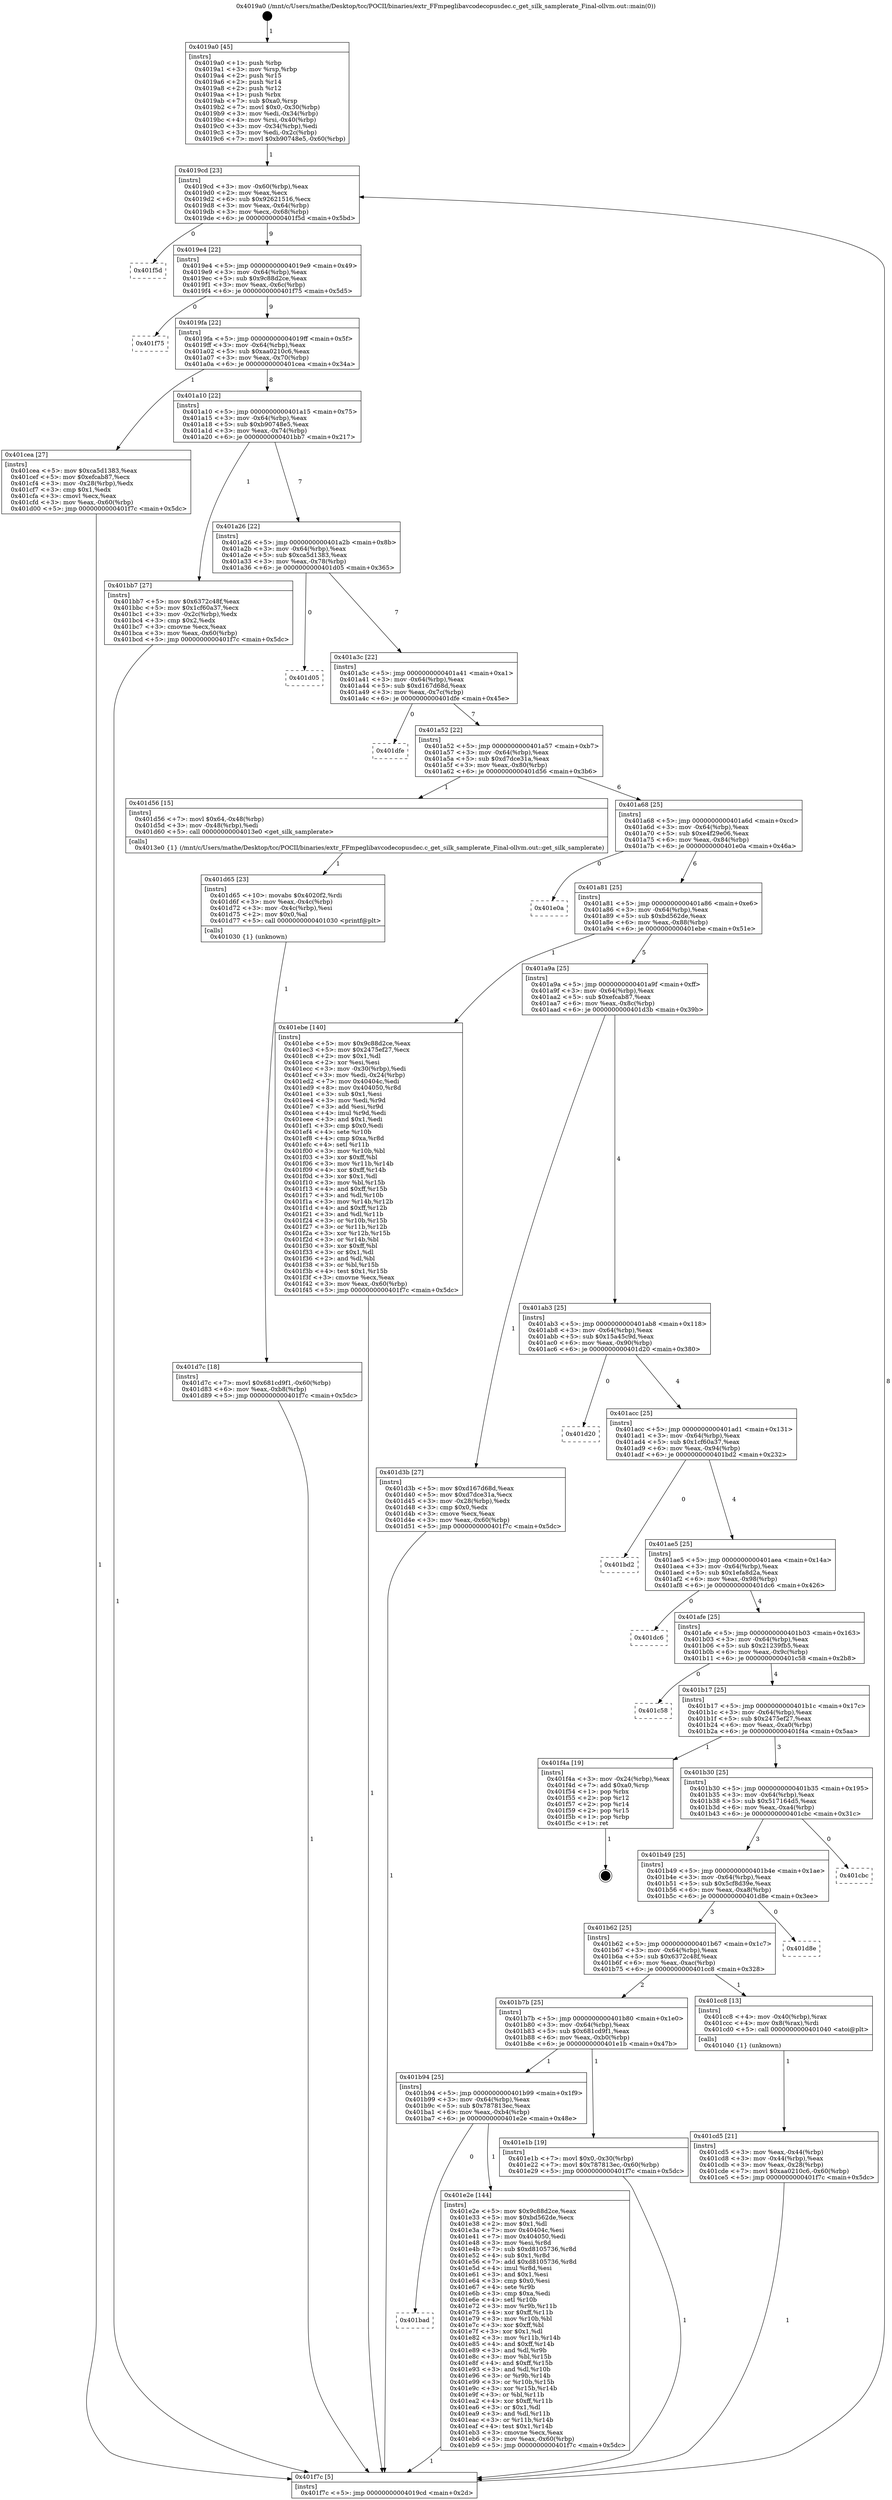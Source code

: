 digraph "0x4019a0" {
  label = "0x4019a0 (/mnt/c/Users/mathe/Desktop/tcc/POCII/binaries/extr_FFmpeglibavcodecopusdec.c_get_silk_samplerate_Final-ollvm.out::main(0))"
  labelloc = "t"
  node[shape=record]

  Entry [label="",width=0.3,height=0.3,shape=circle,fillcolor=black,style=filled]
  "0x4019cd" [label="{
     0x4019cd [23]\l
     | [instrs]\l
     &nbsp;&nbsp;0x4019cd \<+3\>: mov -0x60(%rbp),%eax\l
     &nbsp;&nbsp;0x4019d0 \<+2\>: mov %eax,%ecx\l
     &nbsp;&nbsp;0x4019d2 \<+6\>: sub $0x92621516,%ecx\l
     &nbsp;&nbsp;0x4019d8 \<+3\>: mov %eax,-0x64(%rbp)\l
     &nbsp;&nbsp;0x4019db \<+3\>: mov %ecx,-0x68(%rbp)\l
     &nbsp;&nbsp;0x4019de \<+6\>: je 0000000000401f5d \<main+0x5bd\>\l
  }"]
  "0x401f5d" [label="{
     0x401f5d\l
  }", style=dashed]
  "0x4019e4" [label="{
     0x4019e4 [22]\l
     | [instrs]\l
     &nbsp;&nbsp;0x4019e4 \<+5\>: jmp 00000000004019e9 \<main+0x49\>\l
     &nbsp;&nbsp;0x4019e9 \<+3\>: mov -0x64(%rbp),%eax\l
     &nbsp;&nbsp;0x4019ec \<+5\>: sub $0x9c88d2ce,%eax\l
     &nbsp;&nbsp;0x4019f1 \<+3\>: mov %eax,-0x6c(%rbp)\l
     &nbsp;&nbsp;0x4019f4 \<+6\>: je 0000000000401f75 \<main+0x5d5\>\l
  }"]
  Exit [label="",width=0.3,height=0.3,shape=circle,fillcolor=black,style=filled,peripheries=2]
  "0x401f75" [label="{
     0x401f75\l
  }", style=dashed]
  "0x4019fa" [label="{
     0x4019fa [22]\l
     | [instrs]\l
     &nbsp;&nbsp;0x4019fa \<+5\>: jmp 00000000004019ff \<main+0x5f\>\l
     &nbsp;&nbsp;0x4019ff \<+3\>: mov -0x64(%rbp),%eax\l
     &nbsp;&nbsp;0x401a02 \<+5\>: sub $0xaa0210c6,%eax\l
     &nbsp;&nbsp;0x401a07 \<+3\>: mov %eax,-0x70(%rbp)\l
     &nbsp;&nbsp;0x401a0a \<+6\>: je 0000000000401cea \<main+0x34a\>\l
  }"]
  "0x401bad" [label="{
     0x401bad\l
  }", style=dashed]
  "0x401cea" [label="{
     0x401cea [27]\l
     | [instrs]\l
     &nbsp;&nbsp;0x401cea \<+5\>: mov $0xca5d1383,%eax\l
     &nbsp;&nbsp;0x401cef \<+5\>: mov $0xefcab87,%ecx\l
     &nbsp;&nbsp;0x401cf4 \<+3\>: mov -0x28(%rbp),%edx\l
     &nbsp;&nbsp;0x401cf7 \<+3\>: cmp $0x1,%edx\l
     &nbsp;&nbsp;0x401cfa \<+3\>: cmovl %ecx,%eax\l
     &nbsp;&nbsp;0x401cfd \<+3\>: mov %eax,-0x60(%rbp)\l
     &nbsp;&nbsp;0x401d00 \<+5\>: jmp 0000000000401f7c \<main+0x5dc\>\l
  }"]
  "0x401a10" [label="{
     0x401a10 [22]\l
     | [instrs]\l
     &nbsp;&nbsp;0x401a10 \<+5\>: jmp 0000000000401a15 \<main+0x75\>\l
     &nbsp;&nbsp;0x401a15 \<+3\>: mov -0x64(%rbp),%eax\l
     &nbsp;&nbsp;0x401a18 \<+5\>: sub $0xb90748e5,%eax\l
     &nbsp;&nbsp;0x401a1d \<+3\>: mov %eax,-0x74(%rbp)\l
     &nbsp;&nbsp;0x401a20 \<+6\>: je 0000000000401bb7 \<main+0x217\>\l
  }"]
  "0x401e2e" [label="{
     0x401e2e [144]\l
     | [instrs]\l
     &nbsp;&nbsp;0x401e2e \<+5\>: mov $0x9c88d2ce,%eax\l
     &nbsp;&nbsp;0x401e33 \<+5\>: mov $0xbd562de,%ecx\l
     &nbsp;&nbsp;0x401e38 \<+2\>: mov $0x1,%dl\l
     &nbsp;&nbsp;0x401e3a \<+7\>: mov 0x40404c,%esi\l
     &nbsp;&nbsp;0x401e41 \<+7\>: mov 0x404050,%edi\l
     &nbsp;&nbsp;0x401e48 \<+3\>: mov %esi,%r8d\l
     &nbsp;&nbsp;0x401e4b \<+7\>: sub $0xd8105736,%r8d\l
     &nbsp;&nbsp;0x401e52 \<+4\>: sub $0x1,%r8d\l
     &nbsp;&nbsp;0x401e56 \<+7\>: add $0xd8105736,%r8d\l
     &nbsp;&nbsp;0x401e5d \<+4\>: imul %r8d,%esi\l
     &nbsp;&nbsp;0x401e61 \<+3\>: and $0x1,%esi\l
     &nbsp;&nbsp;0x401e64 \<+3\>: cmp $0x0,%esi\l
     &nbsp;&nbsp;0x401e67 \<+4\>: sete %r9b\l
     &nbsp;&nbsp;0x401e6b \<+3\>: cmp $0xa,%edi\l
     &nbsp;&nbsp;0x401e6e \<+4\>: setl %r10b\l
     &nbsp;&nbsp;0x401e72 \<+3\>: mov %r9b,%r11b\l
     &nbsp;&nbsp;0x401e75 \<+4\>: xor $0xff,%r11b\l
     &nbsp;&nbsp;0x401e79 \<+3\>: mov %r10b,%bl\l
     &nbsp;&nbsp;0x401e7c \<+3\>: xor $0xff,%bl\l
     &nbsp;&nbsp;0x401e7f \<+3\>: xor $0x1,%dl\l
     &nbsp;&nbsp;0x401e82 \<+3\>: mov %r11b,%r14b\l
     &nbsp;&nbsp;0x401e85 \<+4\>: and $0xff,%r14b\l
     &nbsp;&nbsp;0x401e89 \<+3\>: and %dl,%r9b\l
     &nbsp;&nbsp;0x401e8c \<+3\>: mov %bl,%r15b\l
     &nbsp;&nbsp;0x401e8f \<+4\>: and $0xff,%r15b\l
     &nbsp;&nbsp;0x401e93 \<+3\>: and %dl,%r10b\l
     &nbsp;&nbsp;0x401e96 \<+3\>: or %r9b,%r14b\l
     &nbsp;&nbsp;0x401e99 \<+3\>: or %r10b,%r15b\l
     &nbsp;&nbsp;0x401e9c \<+3\>: xor %r15b,%r14b\l
     &nbsp;&nbsp;0x401e9f \<+3\>: or %bl,%r11b\l
     &nbsp;&nbsp;0x401ea2 \<+4\>: xor $0xff,%r11b\l
     &nbsp;&nbsp;0x401ea6 \<+3\>: or $0x1,%dl\l
     &nbsp;&nbsp;0x401ea9 \<+3\>: and %dl,%r11b\l
     &nbsp;&nbsp;0x401eac \<+3\>: or %r11b,%r14b\l
     &nbsp;&nbsp;0x401eaf \<+4\>: test $0x1,%r14b\l
     &nbsp;&nbsp;0x401eb3 \<+3\>: cmovne %ecx,%eax\l
     &nbsp;&nbsp;0x401eb6 \<+3\>: mov %eax,-0x60(%rbp)\l
     &nbsp;&nbsp;0x401eb9 \<+5\>: jmp 0000000000401f7c \<main+0x5dc\>\l
  }"]
  "0x401bb7" [label="{
     0x401bb7 [27]\l
     | [instrs]\l
     &nbsp;&nbsp;0x401bb7 \<+5\>: mov $0x6372c48f,%eax\l
     &nbsp;&nbsp;0x401bbc \<+5\>: mov $0x1cf60a37,%ecx\l
     &nbsp;&nbsp;0x401bc1 \<+3\>: mov -0x2c(%rbp),%edx\l
     &nbsp;&nbsp;0x401bc4 \<+3\>: cmp $0x2,%edx\l
     &nbsp;&nbsp;0x401bc7 \<+3\>: cmovne %ecx,%eax\l
     &nbsp;&nbsp;0x401bca \<+3\>: mov %eax,-0x60(%rbp)\l
     &nbsp;&nbsp;0x401bcd \<+5\>: jmp 0000000000401f7c \<main+0x5dc\>\l
  }"]
  "0x401a26" [label="{
     0x401a26 [22]\l
     | [instrs]\l
     &nbsp;&nbsp;0x401a26 \<+5\>: jmp 0000000000401a2b \<main+0x8b\>\l
     &nbsp;&nbsp;0x401a2b \<+3\>: mov -0x64(%rbp),%eax\l
     &nbsp;&nbsp;0x401a2e \<+5\>: sub $0xca5d1383,%eax\l
     &nbsp;&nbsp;0x401a33 \<+3\>: mov %eax,-0x78(%rbp)\l
     &nbsp;&nbsp;0x401a36 \<+6\>: je 0000000000401d05 \<main+0x365\>\l
  }"]
  "0x401f7c" [label="{
     0x401f7c [5]\l
     | [instrs]\l
     &nbsp;&nbsp;0x401f7c \<+5\>: jmp 00000000004019cd \<main+0x2d\>\l
  }"]
  "0x4019a0" [label="{
     0x4019a0 [45]\l
     | [instrs]\l
     &nbsp;&nbsp;0x4019a0 \<+1\>: push %rbp\l
     &nbsp;&nbsp;0x4019a1 \<+3\>: mov %rsp,%rbp\l
     &nbsp;&nbsp;0x4019a4 \<+2\>: push %r15\l
     &nbsp;&nbsp;0x4019a6 \<+2\>: push %r14\l
     &nbsp;&nbsp;0x4019a8 \<+2\>: push %r12\l
     &nbsp;&nbsp;0x4019aa \<+1\>: push %rbx\l
     &nbsp;&nbsp;0x4019ab \<+7\>: sub $0xa0,%rsp\l
     &nbsp;&nbsp;0x4019b2 \<+7\>: movl $0x0,-0x30(%rbp)\l
     &nbsp;&nbsp;0x4019b9 \<+3\>: mov %edi,-0x34(%rbp)\l
     &nbsp;&nbsp;0x4019bc \<+4\>: mov %rsi,-0x40(%rbp)\l
     &nbsp;&nbsp;0x4019c0 \<+3\>: mov -0x34(%rbp),%edi\l
     &nbsp;&nbsp;0x4019c3 \<+3\>: mov %edi,-0x2c(%rbp)\l
     &nbsp;&nbsp;0x4019c6 \<+7\>: movl $0xb90748e5,-0x60(%rbp)\l
  }"]
  "0x401b94" [label="{
     0x401b94 [25]\l
     | [instrs]\l
     &nbsp;&nbsp;0x401b94 \<+5\>: jmp 0000000000401b99 \<main+0x1f9\>\l
     &nbsp;&nbsp;0x401b99 \<+3\>: mov -0x64(%rbp),%eax\l
     &nbsp;&nbsp;0x401b9c \<+5\>: sub $0x787813ec,%eax\l
     &nbsp;&nbsp;0x401ba1 \<+6\>: mov %eax,-0xb4(%rbp)\l
     &nbsp;&nbsp;0x401ba7 \<+6\>: je 0000000000401e2e \<main+0x48e\>\l
  }"]
  "0x401d05" [label="{
     0x401d05\l
  }", style=dashed]
  "0x401a3c" [label="{
     0x401a3c [22]\l
     | [instrs]\l
     &nbsp;&nbsp;0x401a3c \<+5\>: jmp 0000000000401a41 \<main+0xa1\>\l
     &nbsp;&nbsp;0x401a41 \<+3\>: mov -0x64(%rbp),%eax\l
     &nbsp;&nbsp;0x401a44 \<+5\>: sub $0xd167d68d,%eax\l
     &nbsp;&nbsp;0x401a49 \<+3\>: mov %eax,-0x7c(%rbp)\l
     &nbsp;&nbsp;0x401a4c \<+6\>: je 0000000000401dfe \<main+0x45e\>\l
  }"]
  "0x401e1b" [label="{
     0x401e1b [19]\l
     | [instrs]\l
     &nbsp;&nbsp;0x401e1b \<+7\>: movl $0x0,-0x30(%rbp)\l
     &nbsp;&nbsp;0x401e22 \<+7\>: movl $0x787813ec,-0x60(%rbp)\l
     &nbsp;&nbsp;0x401e29 \<+5\>: jmp 0000000000401f7c \<main+0x5dc\>\l
  }"]
  "0x401dfe" [label="{
     0x401dfe\l
  }", style=dashed]
  "0x401a52" [label="{
     0x401a52 [22]\l
     | [instrs]\l
     &nbsp;&nbsp;0x401a52 \<+5\>: jmp 0000000000401a57 \<main+0xb7\>\l
     &nbsp;&nbsp;0x401a57 \<+3\>: mov -0x64(%rbp),%eax\l
     &nbsp;&nbsp;0x401a5a \<+5\>: sub $0xd7dce31a,%eax\l
     &nbsp;&nbsp;0x401a5f \<+3\>: mov %eax,-0x80(%rbp)\l
     &nbsp;&nbsp;0x401a62 \<+6\>: je 0000000000401d56 \<main+0x3b6\>\l
  }"]
  "0x401d7c" [label="{
     0x401d7c [18]\l
     | [instrs]\l
     &nbsp;&nbsp;0x401d7c \<+7\>: movl $0x681cd9f1,-0x60(%rbp)\l
     &nbsp;&nbsp;0x401d83 \<+6\>: mov %eax,-0xb8(%rbp)\l
     &nbsp;&nbsp;0x401d89 \<+5\>: jmp 0000000000401f7c \<main+0x5dc\>\l
  }"]
  "0x401d56" [label="{
     0x401d56 [15]\l
     | [instrs]\l
     &nbsp;&nbsp;0x401d56 \<+7\>: movl $0x64,-0x48(%rbp)\l
     &nbsp;&nbsp;0x401d5d \<+3\>: mov -0x48(%rbp),%edi\l
     &nbsp;&nbsp;0x401d60 \<+5\>: call 00000000004013e0 \<get_silk_samplerate\>\l
     | [calls]\l
     &nbsp;&nbsp;0x4013e0 \{1\} (/mnt/c/Users/mathe/Desktop/tcc/POCII/binaries/extr_FFmpeglibavcodecopusdec.c_get_silk_samplerate_Final-ollvm.out::get_silk_samplerate)\l
  }"]
  "0x401a68" [label="{
     0x401a68 [25]\l
     | [instrs]\l
     &nbsp;&nbsp;0x401a68 \<+5\>: jmp 0000000000401a6d \<main+0xcd\>\l
     &nbsp;&nbsp;0x401a6d \<+3\>: mov -0x64(%rbp),%eax\l
     &nbsp;&nbsp;0x401a70 \<+5\>: sub $0xe4f29e06,%eax\l
     &nbsp;&nbsp;0x401a75 \<+6\>: mov %eax,-0x84(%rbp)\l
     &nbsp;&nbsp;0x401a7b \<+6\>: je 0000000000401e0a \<main+0x46a\>\l
  }"]
  "0x401d65" [label="{
     0x401d65 [23]\l
     | [instrs]\l
     &nbsp;&nbsp;0x401d65 \<+10\>: movabs $0x4020f2,%rdi\l
     &nbsp;&nbsp;0x401d6f \<+3\>: mov %eax,-0x4c(%rbp)\l
     &nbsp;&nbsp;0x401d72 \<+3\>: mov -0x4c(%rbp),%esi\l
     &nbsp;&nbsp;0x401d75 \<+2\>: mov $0x0,%al\l
     &nbsp;&nbsp;0x401d77 \<+5\>: call 0000000000401030 \<printf@plt\>\l
     | [calls]\l
     &nbsp;&nbsp;0x401030 \{1\} (unknown)\l
  }"]
  "0x401e0a" [label="{
     0x401e0a\l
  }", style=dashed]
  "0x401a81" [label="{
     0x401a81 [25]\l
     | [instrs]\l
     &nbsp;&nbsp;0x401a81 \<+5\>: jmp 0000000000401a86 \<main+0xe6\>\l
     &nbsp;&nbsp;0x401a86 \<+3\>: mov -0x64(%rbp),%eax\l
     &nbsp;&nbsp;0x401a89 \<+5\>: sub $0xbd562de,%eax\l
     &nbsp;&nbsp;0x401a8e \<+6\>: mov %eax,-0x88(%rbp)\l
     &nbsp;&nbsp;0x401a94 \<+6\>: je 0000000000401ebe \<main+0x51e\>\l
  }"]
  "0x401cd5" [label="{
     0x401cd5 [21]\l
     | [instrs]\l
     &nbsp;&nbsp;0x401cd5 \<+3\>: mov %eax,-0x44(%rbp)\l
     &nbsp;&nbsp;0x401cd8 \<+3\>: mov -0x44(%rbp),%eax\l
     &nbsp;&nbsp;0x401cdb \<+3\>: mov %eax,-0x28(%rbp)\l
     &nbsp;&nbsp;0x401cde \<+7\>: movl $0xaa0210c6,-0x60(%rbp)\l
     &nbsp;&nbsp;0x401ce5 \<+5\>: jmp 0000000000401f7c \<main+0x5dc\>\l
  }"]
  "0x401ebe" [label="{
     0x401ebe [140]\l
     | [instrs]\l
     &nbsp;&nbsp;0x401ebe \<+5\>: mov $0x9c88d2ce,%eax\l
     &nbsp;&nbsp;0x401ec3 \<+5\>: mov $0x2475ef27,%ecx\l
     &nbsp;&nbsp;0x401ec8 \<+2\>: mov $0x1,%dl\l
     &nbsp;&nbsp;0x401eca \<+2\>: xor %esi,%esi\l
     &nbsp;&nbsp;0x401ecc \<+3\>: mov -0x30(%rbp),%edi\l
     &nbsp;&nbsp;0x401ecf \<+3\>: mov %edi,-0x24(%rbp)\l
     &nbsp;&nbsp;0x401ed2 \<+7\>: mov 0x40404c,%edi\l
     &nbsp;&nbsp;0x401ed9 \<+8\>: mov 0x404050,%r8d\l
     &nbsp;&nbsp;0x401ee1 \<+3\>: sub $0x1,%esi\l
     &nbsp;&nbsp;0x401ee4 \<+3\>: mov %edi,%r9d\l
     &nbsp;&nbsp;0x401ee7 \<+3\>: add %esi,%r9d\l
     &nbsp;&nbsp;0x401eea \<+4\>: imul %r9d,%edi\l
     &nbsp;&nbsp;0x401eee \<+3\>: and $0x1,%edi\l
     &nbsp;&nbsp;0x401ef1 \<+3\>: cmp $0x0,%edi\l
     &nbsp;&nbsp;0x401ef4 \<+4\>: sete %r10b\l
     &nbsp;&nbsp;0x401ef8 \<+4\>: cmp $0xa,%r8d\l
     &nbsp;&nbsp;0x401efc \<+4\>: setl %r11b\l
     &nbsp;&nbsp;0x401f00 \<+3\>: mov %r10b,%bl\l
     &nbsp;&nbsp;0x401f03 \<+3\>: xor $0xff,%bl\l
     &nbsp;&nbsp;0x401f06 \<+3\>: mov %r11b,%r14b\l
     &nbsp;&nbsp;0x401f09 \<+4\>: xor $0xff,%r14b\l
     &nbsp;&nbsp;0x401f0d \<+3\>: xor $0x1,%dl\l
     &nbsp;&nbsp;0x401f10 \<+3\>: mov %bl,%r15b\l
     &nbsp;&nbsp;0x401f13 \<+4\>: and $0xff,%r15b\l
     &nbsp;&nbsp;0x401f17 \<+3\>: and %dl,%r10b\l
     &nbsp;&nbsp;0x401f1a \<+3\>: mov %r14b,%r12b\l
     &nbsp;&nbsp;0x401f1d \<+4\>: and $0xff,%r12b\l
     &nbsp;&nbsp;0x401f21 \<+3\>: and %dl,%r11b\l
     &nbsp;&nbsp;0x401f24 \<+3\>: or %r10b,%r15b\l
     &nbsp;&nbsp;0x401f27 \<+3\>: or %r11b,%r12b\l
     &nbsp;&nbsp;0x401f2a \<+3\>: xor %r12b,%r15b\l
     &nbsp;&nbsp;0x401f2d \<+3\>: or %r14b,%bl\l
     &nbsp;&nbsp;0x401f30 \<+3\>: xor $0xff,%bl\l
     &nbsp;&nbsp;0x401f33 \<+3\>: or $0x1,%dl\l
     &nbsp;&nbsp;0x401f36 \<+2\>: and %dl,%bl\l
     &nbsp;&nbsp;0x401f38 \<+3\>: or %bl,%r15b\l
     &nbsp;&nbsp;0x401f3b \<+4\>: test $0x1,%r15b\l
     &nbsp;&nbsp;0x401f3f \<+3\>: cmovne %ecx,%eax\l
     &nbsp;&nbsp;0x401f42 \<+3\>: mov %eax,-0x60(%rbp)\l
     &nbsp;&nbsp;0x401f45 \<+5\>: jmp 0000000000401f7c \<main+0x5dc\>\l
  }"]
  "0x401a9a" [label="{
     0x401a9a [25]\l
     | [instrs]\l
     &nbsp;&nbsp;0x401a9a \<+5\>: jmp 0000000000401a9f \<main+0xff\>\l
     &nbsp;&nbsp;0x401a9f \<+3\>: mov -0x64(%rbp),%eax\l
     &nbsp;&nbsp;0x401aa2 \<+5\>: sub $0xefcab87,%eax\l
     &nbsp;&nbsp;0x401aa7 \<+6\>: mov %eax,-0x8c(%rbp)\l
     &nbsp;&nbsp;0x401aad \<+6\>: je 0000000000401d3b \<main+0x39b\>\l
  }"]
  "0x401b7b" [label="{
     0x401b7b [25]\l
     | [instrs]\l
     &nbsp;&nbsp;0x401b7b \<+5\>: jmp 0000000000401b80 \<main+0x1e0\>\l
     &nbsp;&nbsp;0x401b80 \<+3\>: mov -0x64(%rbp),%eax\l
     &nbsp;&nbsp;0x401b83 \<+5\>: sub $0x681cd9f1,%eax\l
     &nbsp;&nbsp;0x401b88 \<+6\>: mov %eax,-0xb0(%rbp)\l
     &nbsp;&nbsp;0x401b8e \<+6\>: je 0000000000401e1b \<main+0x47b\>\l
  }"]
  "0x401d3b" [label="{
     0x401d3b [27]\l
     | [instrs]\l
     &nbsp;&nbsp;0x401d3b \<+5\>: mov $0xd167d68d,%eax\l
     &nbsp;&nbsp;0x401d40 \<+5\>: mov $0xd7dce31a,%ecx\l
     &nbsp;&nbsp;0x401d45 \<+3\>: mov -0x28(%rbp),%edx\l
     &nbsp;&nbsp;0x401d48 \<+3\>: cmp $0x0,%edx\l
     &nbsp;&nbsp;0x401d4b \<+3\>: cmove %ecx,%eax\l
     &nbsp;&nbsp;0x401d4e \<+3\>: mov %eax,-0x60(%rbp)\l
     &nbsp;&nbsp;0x401d51 \<+5\>: jmp 0000000000401f7c \<main+0x5dc\>\l
  }"]
  "0x401ab3" [label="{
     0x401ab3 [25]\l
     | [instrs]\l
     &nbsp;&nbsp;0x401ab3 \<+5\>: jmp 0000000000401ab8 \<main+0x118\>\l
     &nbsp;&nbsp;0x401ab8 \<+3\>: mov -0x64(%rbp),%eax\l
     &nbsp;&nbsp;0x401abb \<+5\>: sub $0x15a45c9d,%eax\l
     &nbsp;&nbsp;0x401ac0 \<+6\>: mov %eax,-0x90(%rbp)\l
     &nbsp;&nbsp;0x401ac6 \<+6\>: je 0000000000401d20 \<main+0x380\>\l
  }"]
  "0x401cc8" [label="{
     0x401cc8 [13]\l
     | [instrs]\l
     &nbsp;&nbsp;0x401cc8 \<+4\>: mov -0x40(%rbp),%rax\l
     &nbsp;&nbsp;0x401ccc \<+4\>: mov 0x8(%rax),%rdi\l
     &nbsp;&nbsp;0x401cd0 \<+5\>: call 0000000000401040 \<atoi@plt\>\l
     | [calls]\l
     &nbsp;&nbsp;0x401040 \{1\} (unknown)\l
  }"]
  "0x401d20" [label="{
     0x401d20\l
  }", style=dashed]
  "0x401acc" [label="{
     0x401acc [25]\l
     | [instrs]\l
     &nbsp;&nbsp;0x401acc \<+5\>: jmp 0000000000401ad1 \<main+0x131\>\l
     &nbsp;&nbsp;0x401ad1 \<+3\>: mov -0x64(%rbp),%eax\l
     &nbsp;&nbsp;0x401ad4 \<+5\>: sub $0x1cf60a37,%eax\l
     &nbsp;&nbsp;0x401ad9 \<+6\>: mov %eax,-0x94(%rbp)\l
     &nbsp;&nbsp;0x401adf \<+6\>: je 0000000000401bd2 \<main+0x232\>\l
  }"]
  "0x401b62" [label="{
     0x401b62 [25]\l
     | [instrs]\l
     &nbsp;&nbsp;0x401b62 \<+5\>: jmp 0000000000401b67 \<main+0x1c7\>\l
     &nbsp;&nbsp;0x401b67 \<+3\>: mov -0x64(%rbp),%eax\l
     &nbsp;&nbsp;0x401b6a \<+5\>: sub $0x6372c48f,%eax\l
     &nbsp;&nbsp;0x401b6f \<+6\>: mov %eax,-0xac(%rbp)\l
     &nbsp;&nbsp;0x401b75 \<+6\>: je 0000000000401cc8 \<main+0x328\>\l
  }"]
  "0x401bd2" [label="{
     0x401bd2\l
  }", style=dashed]
  "0x401ae5" [label="{
     0x401ae5 [25]\l
     | [instrs]\l
     &nbsp;&nbsp;0x401ae5 \<+5\>: jmp 0000000000401aea \<main+0x14a\>\l
     &nbsp;&nbsp;0x401aea \<+3\>: mov -0x64(%rbp),%eax\l
     &nbsp;&nbsp;0x401aed \<+5\>: sub $0x1efa8d2a,%eax\l
     &nbsp;&nbsp;0x401af2 \<+6\>: mov %eax,-0x98(%rbp)\l
     &nbsp;&nbsp;0x401af8 \<+6\>: je 0000000000401dc6 \<main+0x426\>\l
  }"]
  "0x401d8e" [label="{
     0x401d8e\l
  }", style=dashed]
  "0x401dc6" [label="{
     0x401dc6\l
  }", style=dashed]
  "0x401afe" [label="{
     0x401afe [25]\l
     | [instrs]\l
     &nbsp;&nbsp;0x401afe \<+5\>: jmp 0000000000401b03 \<main+0x163\>\l
     &nbsp;&nbsp;0x401b03 \<+3\>: mov -0x64(%rbp),%eax\l
     &nbsp;&nbsp;0x401b06 \<+5\>: sub $0x21239fb5,%eax\l
     &nbsp;&nbsp;0x401b0b \<+6\>: mov %eax,-0x9c(%rbp)\l
     &nbsp;&nbsp;0x401b11 \<+6\>: je 0000000000401c58 \<main+0x2b8\>\l
  }"]
  "0x401b49" [label="{
     0x401b49 [25]\l
     | [instrs]\l
     &nbsp;&nbsp;0x401b49 \<+5\>: jmp 0000000000401b4e \<main+0x1ae\>\l
     &nbsp;&nbsp;0x401b4e \<+3\>: mov -0x64(%rbp),%eax\l
     &nbsp;&nbsp;0x401b51 \<+5\>: sub $0x5cf8d39e,%eax\l
     &nbsp;&nbsp;0x401b56 \<+6\>: mov %eax,-0xa8(%rbp)\l
     &nbsp;&nbsp;0x401b5c \<+6\>: je 0000000000401d8e \<main+0x3ee\>\l
  }"]
  "0x401c58" [label="{
     0x401c58\l
  }", style=dashed]
  "0x401b17" [label="{
     0x401b17 [25]\l
     | [instrs]\l
     &nbsp;&nbsp;0x401b17 \<+5\>: jmp 0000000000401b1c \<main+0x17c\>\l
     &nbsp;&nbsp;0x401b1c \<+3\>: mov -0x64(%rbp),%eax\l
     &nbsp;&nbsp;0x401b1f \<+5\>: sub $0x2475ef27,%eax\l
     &nbsp;&nbsp;0x401b24 \<+6\>: mov %eax,-0xa0(%rbp)\l
     &nbsp;&nbsp;0x401b2a \<+6\>: je 0000000000401f4a \<main+0x5aa\>\l
  }"]
  "0x401cbc" [label="{
     0x401cbc\l
  }", style=dashed]
  "0x401f4a" [label="{
     0x401f4a [19]\l
     | [instrs]\l
     &nbsp;&nbsp;0x401f4a \<+3\>: mov -0x24(%rbp),%eax\l
     &nbsp;&nbsp;0x401f4d \<+7\>: add $0xa0,%rsp\l
     &nbsp;&nbsp;0x401f54 \<+1\>: pop %rbx\l
     &nbsp;&nbsp;0x401f55 \<+2\>: pop %r12\l
     &nbsp;&nbsp;0x401f57 \<+2\>: pop %r14\l
     &nbsp;&nbsp;0x401f59 \<+2\>: pop %r15\l
     &nbsp;&nbsp;0x401f5b \<+1\>: pop %rbp\l
     &nbsp;&nbsp;0x401f5c \<+1\>: ret\l
  }"]
  "0x401b30" [label="{
     0x401b30 [25]\l
     | [instrs]\l
     &nbsp;&nbsp;0x401b30 \<+5\>: jmp 0000000000401b35 \<main+0x195\>\l
     &nbsp;&nbsp;0x401b35 \<+3\>: mov -0x64(%rbp),%eax\l
     &nbsp;&nbsp;0x401b38 \<+5\>: sub $0x517164d5,%eax\l
     &nbsp;&nbsp;0x401b3d \<+6\>: mov %eax,-0xa4(%rbp)\l
     &nbsp;&nbsp;0x401b43 \<+6\>: je 0000000000401cbc \<main+0x31c\>\l
  }"]
  Entry -> "0x4019a0" [label=" 1"]
  "0x4019cd" -> "0x401f5d" [label=" 0"]
  "0x4019cd" -> "0x4019e4" [label=" 9"]
  "0x401f4a" -> Exit [label=" 1"]
  "0x4019e4" -> "0x401f75" [label=" 0"]
  "0x4019e4" -> "0x4019fa" [label=" 9"]
  "0x401ebe" -> "0x401f7c" [label=" 1"]
  "0x4019fa" -> "0x401cea" [label=" 1"]
  "0x4019fa" -> "0x401a10" [label=" 8"]
  "0x401e2e" -> "0x401f7c" [label=" 1"]
  "0x401a10" -> "0x401bb7" [label=" 1"]
  "0x401a10" -> "0x401a26" [label=" 7"]
  "0x401bb7" -> "0x401f7c" [label=" 1"]
  "0x4019a0" -> "0x4019cd" [label=" 1"]
  "0x401f7c" -> "0x4019cd" [label=" 8"]
  "0x401b94" -> "0x401bad" [label=" 0"]
  "0x401a26" -> "0x401d05" [label=" 0"]
  "0x401a26" -> "0x401a3c" [label=" 7"]
  "0x401b94" -> "0x401e2e" [label=" 1"]
  "0x401a3c" -> "0x401dfe" [label=" 0"]
  "0x401a3c" -> "0x401a52" [label=" 7"]
  "0x401e1b" -> "0x401f7c" [label=" 1"]
  "0x401a52" -> "0x401d56" [label=" 1"]
  "0x401a52" -> "0x401a68" [label=" 6"]
  "0x401b7b" -> "0x401e1b" [label=" 1"]
  "0x401a68" -> "0x401e0a" [label=" 0"]
  "0x401a68" -> "0x401a81" [label=" 6"]
  "0x401b7b" -> "0x401b94" [label=" 1"]
  "0x401a81" -> "0x401ebe" [label=" 1"]
  "0x401a81" -> "0x401a9a" [label=" 5"]
  "0x401d7c" -> "0x401f7c" [label=" 1"]
  "0x401a9a" -> "0x401d3b" [label=" 1"]
  "0x401a9a" -> "0x401ab3" [label=" 4"]
  "0x401d65" -> "0x401d7c" [label=" 1"]
  "0x401ab3" -> "0x401d20" [label=" 0"]
  "0x401ab3" -> "0x401acc" [label=" 4"]
  "0x401d56" -> "0x401d65" [label=" 1"]
  "0x401acc" -> "0x401bd2" [label=" 0"]
  "0x401acc" -> "0x401ae5" [label=" 4"]
  "0x401cea" -> "0x401f7c" [label=" 1"]
  "0x401ae5" -> "0x401dc6" [label=" 0"]
  "0x401ae5" -> "0x401afe" [label=" 4"]
  "0x401cd5" -> "0x401f7c" [label=" 1"]
  "0x401afe" -> "0x401c58" [label=" 0"]
  "0x401afe" -> "0x401b17" [label=" 4"]
  "0x401b62" -> "0x401b7b" [label=" 2"]
  "0x401b17" -> "0x401f4a" [label=" 1"]
  "0x401b17" -> "0x401b30" [label=" 3"]
  "0x401b62" -> "0x401cc8" [label=" 1"]
  "0x401b30" -> "0x401cbc" [label=" 0"]
  "0x401b30" -> "0x401b49" [label=" 3"]
  "0x401cc8" -> "0x401cd5" [label=" 1"]
  "0x401b49" -> "0x401d8e" [label=" 0"]
  "0x401b49" -> "0x401b62" [label=" 3"]
  "0x401d3b" -> "0x401f7c" [label=" 1"]
}
